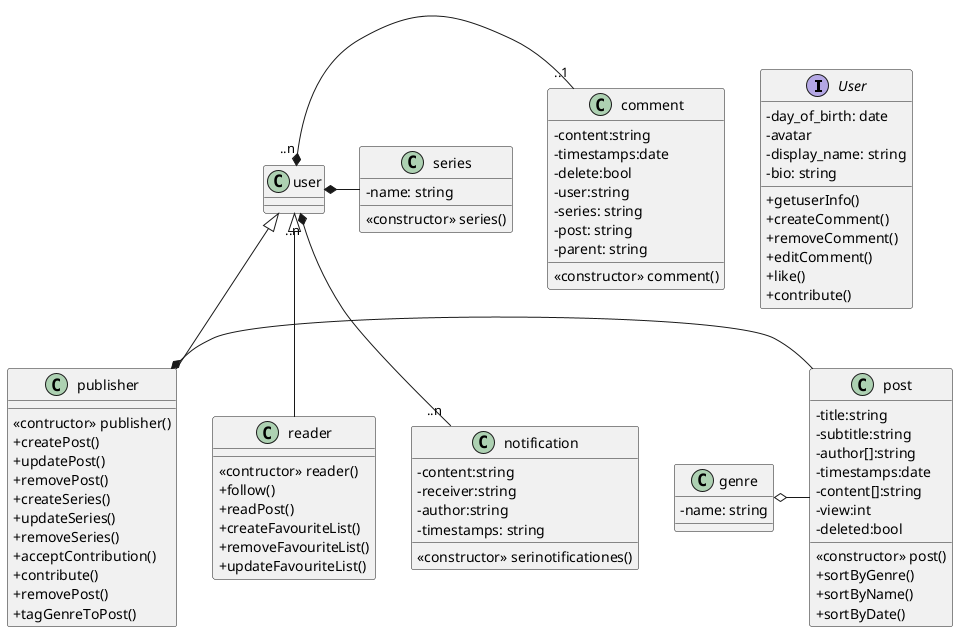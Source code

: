 @startuml class diagram
skinparam classAttributeIconSize 0
interface User {
    -day_of_birth: date
    -avatar
    -display_name: string
    -bio: string
    +getuserInfo()
    +createComment()
    +removeComment()
    +editComment()
    +like()
    +contribute()
}


class reader {
    <<contructor>> reader()
    +follow()
    +readPost()
    +createFavouriteList()
    +removeFavouriteList()
    +updateFavouriteList()
}

class publisher {
    <<contructor>> publisher()
    +createPost()
    +updatePost()
    +removePost()
    +createSeries()
    +updateSeries()
    +removeSeries()
    +acceptContribution()
    +contribute()
    +removePost()
    +tagGenreToPost()
    
}

class post {
    <<constructor>> post()
    -title:string
    -subtitle:string
    -author[]:string
    -timestamps:date
    -content[]:string
    -view:int
    -deleted:bool
    +sortByGenre()
    +sortByName()
    +sortByDate()
}


class genre {   
    -name: string
    
}

class comment {
    <<constructor>> comment()
    -content:string
    -timestamps:date
    -delete:bool
    -user:string
    -series: string
    -post: string
    -parent: string

}
class series {
    <<constructor>> series()
    -name: string

}
class notification {
     <<constructor>> serinotificationes()
    -content:string
    -receiver:string
    -author:string
    -timestamps: string
}

user <|-- publisher
user "..n" *-- "..n" notification
user <|-- reader
user "..n" *- "..1" comment
publisher *- post
user *- series
genre o- post

@enduml
